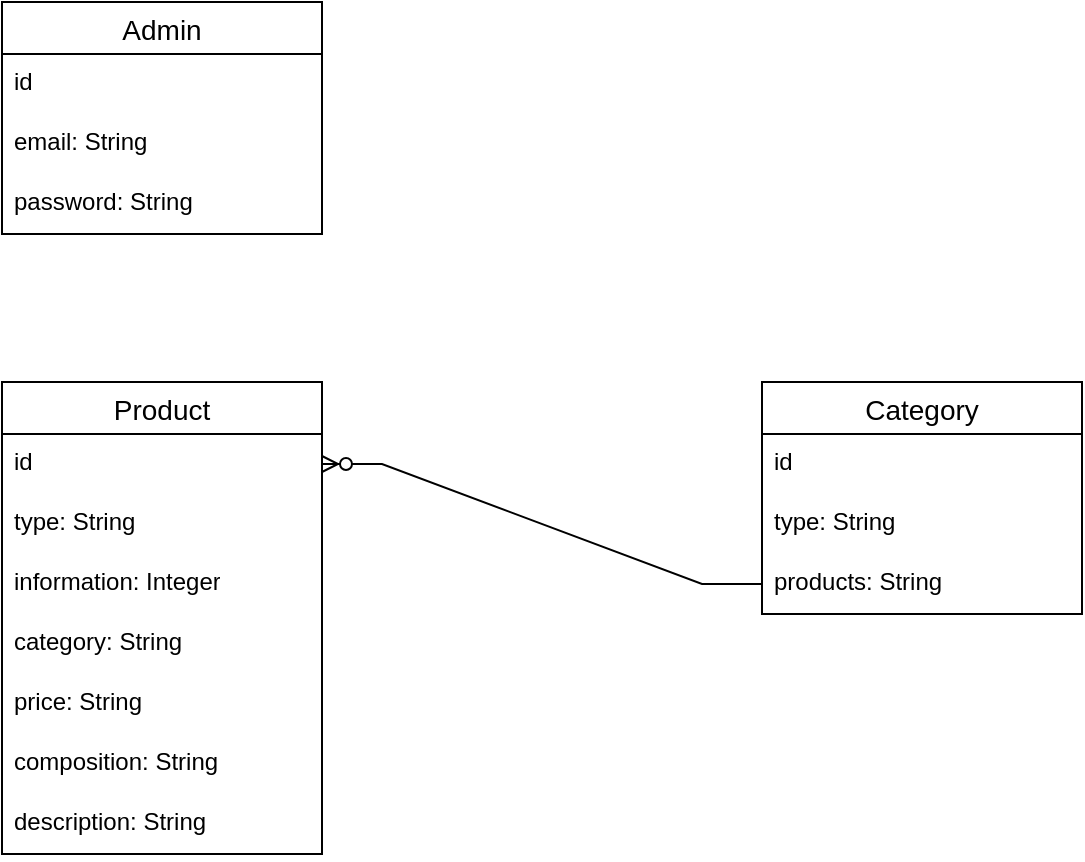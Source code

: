 <mxfile version="21.0.4" type="github">
  <diagram name="Страница 1" id="EY-8t72a104cDMsgKKyi">
    <mxGraphModel dx="989" dy="527" grid="1" gridSize="10" guides="1" tooltips="1" connect="1" arrows="1" fold="1" page="1" pageScale="1" pageWidth="827" pageHeight="1169" math="0" shadow="0">
      <root>
        <mxCell id="0" />
        <mxCell id="1" parent="0" />
        <mxCell id="klMvZJFn7XoDPpFeOm6H-3" value="Admin" style="swimlane;fontStyle=0;childLayout=stackLayout;horizontal=1;startSize=26;horizontalStack=0;resizeParent=1;resizeParentMax=0;resizeLast=0;collapsible=1;marginBottom=0;align=center;fontSize=14;" vertex="1" parent="1">
          <mxGeometry x="40" y="30" width="160" height="116" as="geometry" />
        </mxCell>
        <mxCell id="klMvZJFn7XoDPpFeOm6H-4" value="id" style="text;strokeColor=none;fillColor=none;spacingLeft=4;spacingRight=4;overflow=hidden;rotatable=0;points=[[0,0.5],[1,0.5]];portConstraint=eastwest;fontSize=12;whiteSpace=wrap;html=1;" vertex="1" parent="klMvZJFn7XoDPpFeOm6H-3">
          <mxGeometry y="26" width="160" height="30" as="geometry" />
        </mxCell>
        <mxCell id="klMvZJFn7XoDPpFeOm6H-5" value="email: String" style="text;strokeColor=none;fillColor=none;spacingLeft=4;spacingRight=4;overflow=hidden;rotatable=0;points=[[0,0.5],[1,0.5]];portConstraint=eastwest;fontSize=12;whiteSpace=wrap;html=1;" vertex="1" parent="klMvZJFn7XoDPpFeOm6H-3">
          <mxGeometry y="56" width="160" height="30" as="geometry" />
        </mxCell>
        <mxCell id="klMvZJFn7XoDPpFeOm6H-6" value="password: String" style="text;strokeColor=none;fillColor=none;spacingLeft=4;spacingRight=4;overflow=hidden;rotatable=0;points=[[0,0.5],[1,0.5]];portConstraint=eastwest;fontSize=12;whiteSpace=wrap;html=1;" vertex="1" parent="klMvZJFn7XoDPpFeOm6H-3">
          <mxGeometry y="86" width="160" height="30" as="geometry" />
        </mxCell>
        <mxCell id="klMvZJFn7XoDPpFeOm6H-12" value="Product" style="swimlane;fontStyle=0;childLayout=stackLayout;horizontal=1;startSize=26;horizontalStack=0;resizeParent=1;resizeParentMax=0;resizeLast=0;collapsible=1;marginBottom=0;align=center;fontSize=14;" vertex="1" parent="1">
          <mxGeometry x="40" y="220" width="160" height="236" as="geometry" />
        </mxCell>
        <mxCell id="klMvZJFn7XoDPpFeOm6H-13" value="id" style="text;strokeColor=none;fillColor=none;spacingLeft=4;spacingRight=4;overflow=hidden;rotatable=0;points=[[0,0.5],[1,0.5]];portConstraint=eastwest;fontSize=12;whiteSpace=wrap;html=1;" vertex="1" parent="klMvZJFn7XoDPpFeOm6H-12">
          <mxGeometry y="26" width="160" height="30" as="geometry" />
        </mxCell>
        <mxCell id="klMvZJFn7XoDPpFeOm6H-14" value="type: String" style="text;strokeColor=none;fillColor=none;spacingLeft=4;spacingRight=4;overflow=hidden;rotatable=0;points=[[0,0.5],[1,0.5]];portConstraint=eastwest;fontSize=12;whiteSpace=wrap;html=1;" vertex="1" parent="klMvZJFn7XoDPpFeOm6H-12">
          <mxGeometry y="56" width="160" height="30" as="geometry" />
        </mxCell>
        <mxCell id="klMvZJFn7XoDPpFeOm6H-25" value="information: Integer&lt;br&gt;" style="text;strokeColor=none;fillColor=none;spacingLeft=4;spacingRight=4;overflow=hidden;rotatable=0;points=[[0,0.5],[1,0.5]];portConstraint=eastwest;fontSize=12;whiteSpace=wrap;html=1;" vertex="1" parent="klMvZJFn7XoDPpFeOm6H-12">
          <mxGeometry y="86" width="160" height="30" as="geometry" />
        </mxCell>
        <mxCell id="klMvZJFn7XoDPpFeOm6H-22" value="category: String" style="text;strokeColor=none;fillColor=none;spacingLeft=4;spacingRight=4;overflow=hidden;rotatable=0;points=[[0,0.5],[1,0.5]];portConstraint=eastwest;fontSize=12;whiteSpace=wrap;html=1;" vertex="1" parent="klMvZJFn7XoDPpFeOm6H-12">
          <mxGeometry y="116" width="160" height="30" as="geometry" />
        </mxCell>
        <mxCell id="klMvZJFn7XoDPpFeOm6H-31" value="price: String" style="text;strokeColor=none;fillColor=none;spacingLeft=4;spacingRight=4;overflow=hidden;rotatable=0;points=[[0,0.5],[1,0.5]];portConstraint=eastwest;fontSize=12;whiteSpace=wrap;html=1;" vertex="1" parent="klMvZJFn7XoDPpFeOm6H-12">
          <mxGeometry y="146" width="160" height="30" as="geometry" />
        </mxCell>
        <mxCell id="klMvZJFn7XoDPpFeOm6H-30" value="composition: String" style="text;strokeColor=none;fillColor=none;spacingLeft=4;spacingRight=4;overflow=hidden;rotatable=0;points=[[0,0.5],[1,0.5]];portConstraint=eastwest;fontSize=12;whiteSpace=wrap;html=1;" vertex="1" parent="klMvZJFn7XoDPpFeOm6H-12">
          <mxGeometry y="176" width="160" height="30" as="geometry" />
        </mxCell>
        <mxCell id="klMvZJFn7XoDPpFeOm6H-28" value="description: String" style="text;strokeColor=none;fillColor=none;spacingLeft=4;spacingRight=4;overflow=hidden;rotatable=0;points=[[0,0.5],[1,0.5]];portConstraint=eastwest;fontSize=12;whiteSpace=wrap;html=1;" vertex="1" parent="klMvZJFn7XoDPpFeOm6H-12">
          <mxGeometry y="206" width="160" height="30" as="geometry" />
        </mxCell>
        <mxCell id="klMvZJFn7XoDPpFeOm6H-16" value="Category" style="swimlane;fontStyle=0;childLayout=stackLayout;horizontal=1;startSize=26;horizontalStack=0;resizeParent=1;resizeParentMax=0;resizeLast=0;collapsible=1;marginBottom=0;align=center;fontSize=14;" vertex="1" parent="1">
          <mxGeometry x="420" y="220" width="160" height="116" as="geometry" />
        </mxCell>
        <mxCell id="klMvZJFn7XoDPpFeOm6H-17" value="id" style="text;strokeColor=none;fillColor=none;spacingLeft=4;spacingRight=4;overflow=hidden;rotatable=0;points=[[0,0.5],[1,0.5]];portConstraint=eastwest;fontSize=12;whiteSpace=wrap;html=1;" vertex="1" parent="klMvZJFn7XoDPpFeOm6H-16">
          <mxGeometry y="26" width="160" height="30" as="geometry" />
        </mxCell>
        <mxCell id="klMvZJFn7XoDPpFeOm6H-18" value="type: String" style="text;strokeColor=none;fillColor=none;spacingLeft=4;spacingRight=4;overflow=hidden;rotatable=0;points=[[0,0.5],[1,0.5]];portConstraint=eastwest;fontSize=12;whiteSpace=wrap;html=1;" vertex="1" parent="klMvZJFn7XoDPpFeOm6H-16">
          <mxGeometry y="56" width="160" height="30" as="geometry" />
        </mxCell>
        <mxCell id="klMvZJFn7XoDPpFeOm6H-32" value="products: String" style="text;strokeColor=none;fillColor=none;spacingLeft=4;spacingRight=4;overflow=hidden;rotatable=0;points=[[0,0.5],[1,0.5]];portConstraint=eastwest;fontSize=12;whiteSpace=wrap;html=1;" vertex="1" parent="klMvZJFn7XoDPpFeOm6H-16">
          <mxGeometry y="86" width="160" height="30" as="geometry" />
        </mxCell>
        <mxCell id="klMvZJFn7XoDPpFeOm6H-33" value="" style="edgeStyle=entityRelationEdgeStyle;fontSize=12;html=1;endArrow=ERzeroToMany;endFill=1;rounded=0;entryX=1;entryY=0.5;entryDx=0;entryDy=0;exitX=0;exitY=0.5;exitDx=0;exitDy=0;" edge="1" parent="1" source="klMvZJFn7XoDPpFeOm6H-32" target="klMvZJFn7XoDPpFeOm6H-13">
          <mxGeometry width="100" height="100" relative="1" as="geometry">
            <mxPoint x="260" y="388" as="sourcePoint" />
            <mxPoint x="360" y="288" as="targetPoint" />
          </mxGeometry>
        </mxCell>
      </root>
    </mxGraphModel>
  </diagram>
</mxfile>
